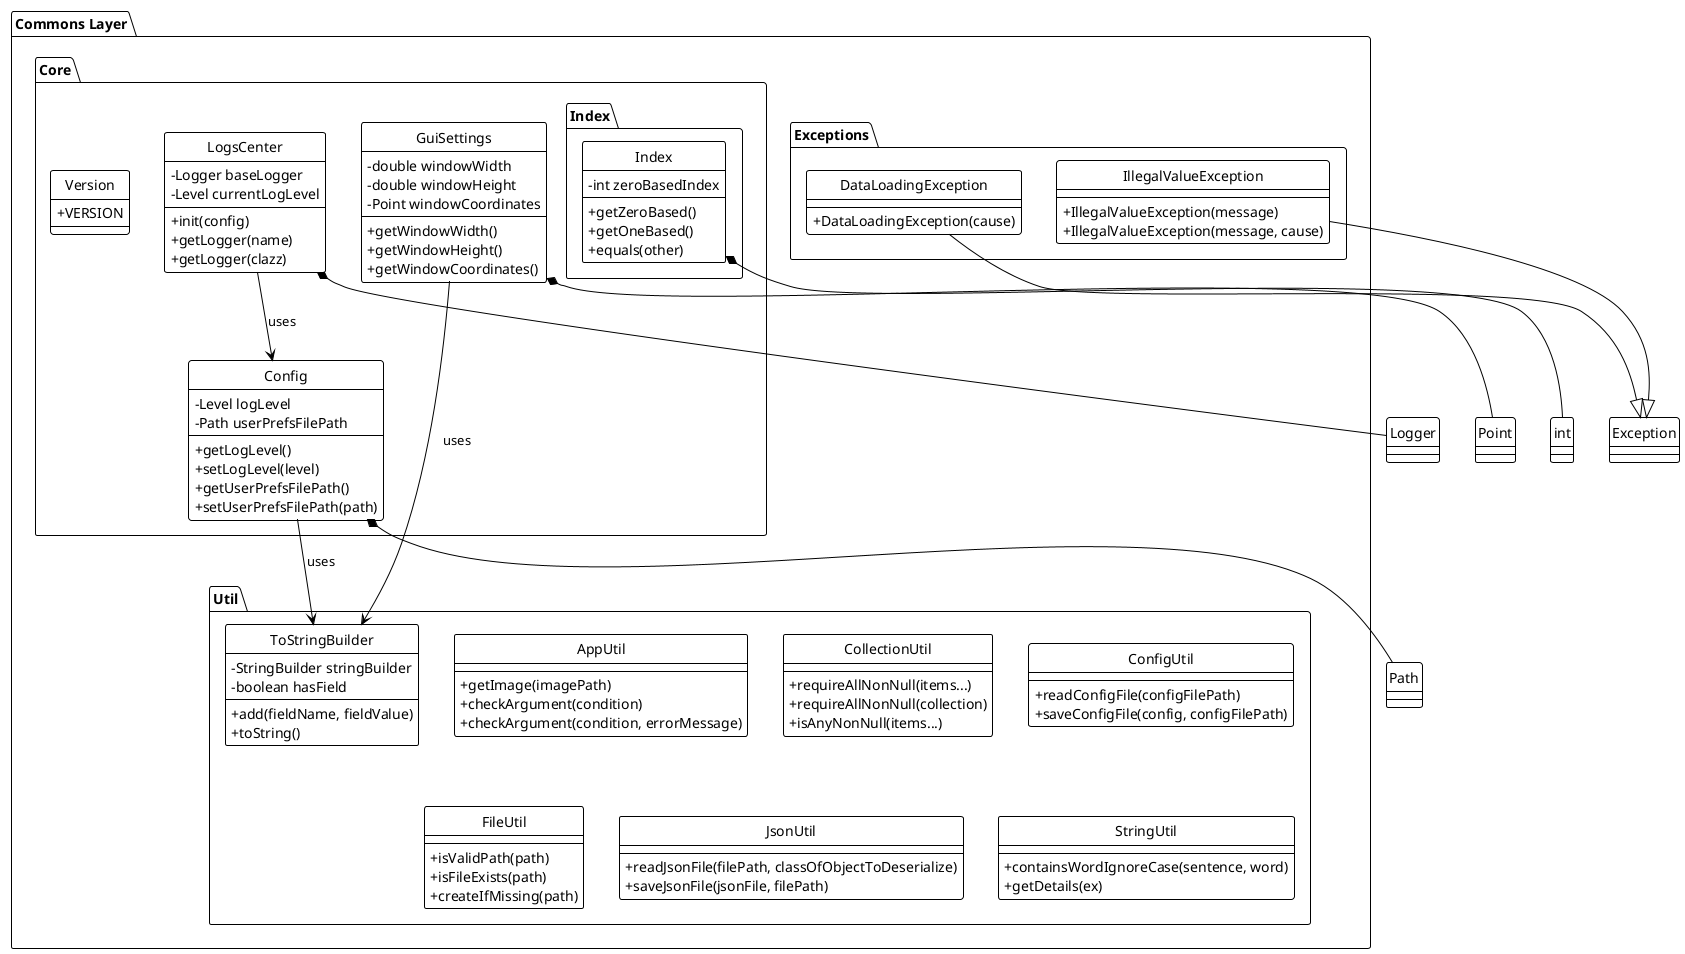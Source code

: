 @startuml

!theme plain
hide circle
skinparam classAttribute {
    iconVisibility false
}
skinparam class {
    AttributeIconSize 0
}

skinparam classAttribute {
    iconPublic +
    iconPrivate -
    iconProtected #
    iconPackage ~
}

package "Commons Layer" as Commons {
    package "Core" as Core {
        class Config {
            -Level logLevel
            -Path userPrefsFilePath
            +getLogLevel()
            +setLogLevel(level)
            +getUserPrefsFilePath()
            +setUserPrefsFilePath(path)
        }

        class GuiSettings {
            -double windowWidth
            -double windowHeight
            -Point windowCoordinates
            +getWindowWidth()
            +getWindowHeight()
            +getWindowCoordinates()
        }

        class LogsCenter {
            -Logger baseLogger
            -Level currentLogLevel
            +init(config)
            +getLogger(name)
            +getLogger(clazz)
        }

        class Version {
            +VERSION
        }

        package "Index" as IndexPackage {
            class Index {
                -int zeroBasedIndex
                +getZeroBased()
                +getOneBased()
                +equals(other)
            }
        }
    }

    package "Util" as Util {
        class AppUtil {
            +getImage(imagePath)
            +checkArgument(condition)
            +checkArgument(condition, errorMessage)
        }

        class CollectionUtil {
            +requireAllNonNull(items...)
            +requireAllNonNull(collection)
            +isAnyNonNull(items...)
        }

        class ConfigUtil {
            +readConfigFile(configFilePath)
            +saveConfigFile(config, configFilePath)
        }

        class FileUtil {
            +isValidPath(path)
            +isFileExists(path)
            +createIfMissing(path)
        }

        class JsonUtil {
            +readJsonFile(filePath, classOfObjectToDeserialize)
            +saveJsonFile(jsonFile, filePath)
        }

        class StringUtil {
            +containsWordIgnoreCase(sentence, word)
            +getDetails(ex)
        }

        class ToStringBuilder {
            -StringBuilder stringBuilder
            -boolean hasField
            +add(fieldName, fieldValue)
            +toString()
        }
    }

    package "Exceptions" as Exceptions {
        class DataLoadingException {
            +DataLoadingException(cause)
        }

        class IllegalValueException {
            +IllegalValueException(message)
            +IllegalValueException(message, cause)
        }
    }
}

' Relationships
LogsCenter --> Config : uses
Config --> ToStringBuilder : uses
GuiSettings --> ToStringBuilder : uses

' Core relationships
Config *-- Path
GuiSettings *-- Point
LogsCenter *-- Logger
Index *-- int

DataLoadingException --|> Exception
IllegalValueException --|> Exception

@enduml